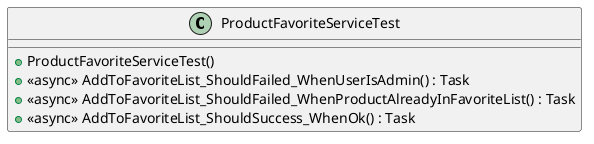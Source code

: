 @startuml
class ProductFavoriteServiceTest {
    + ProductFavoriteServiceTest()
    + <<async>> AddToFavoriteList_ShouldFailed_WhenUserIsAdmin() : Task
    + <<async>> AddToFavoriteList_ShouldFailed_WhenProductAlreadyInFavoriteList() : Task
    + <<async>> AddToFavoriteList_ShouldSuccess_WhenOk() : Task
}
@enduml
